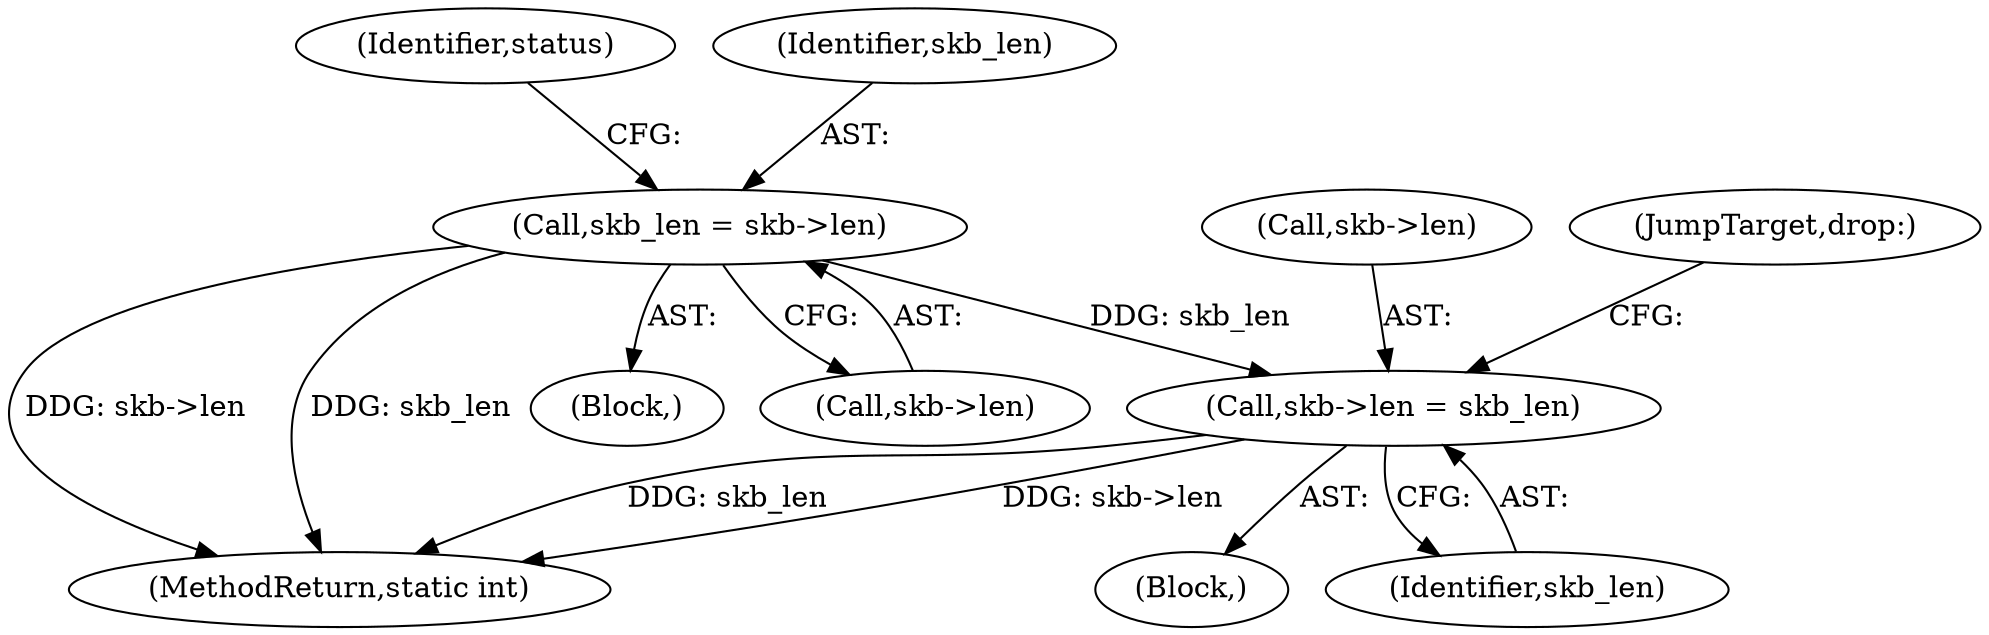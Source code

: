 digraph "0_linux_13fcb7bd322164c67926ffe272846d4860196dc6_0@pointer" {
"1000810" [label="(Call,skb->len = skb_len)"];
"1000118" [label="(Call,skb_len = skb->len)"];
"1000814" [label="(Identifier,skb_len)"];
"1000120" [label="(Call,skb->len)"];
"1000811" [label="(Call,skb->len)"];
"1000127" [label="(Identifier,status)"];
"1000119" [label="(Identifier,skb_len)"];
"1000810" [label="(Call,skb->len = skb_len)"];
"1000118" [label="(Call,skb_len = skb->len)"];
"1000840" [label="(MethodReturn,static int)"];
"1000106" [label="(Block,)"];
"1000815" [label="(JumpTarget,drop:)"];
"1000804" [label="(Block,)"];
"1000810" -> "1000804"  [label="AST: "];
"1000810" -> "1000814"  [label="CFG: "];
"1000811" -> "1000810"  [label="AST: "];
"1000814" -> "1000810"  [label="AST: "];
"1000815" -> "1000810"  [label="CFG: "];
"1000810" -> "1000840"  [label="DDG: skb_len"];
"1000810" -> "1000840"  [label="DDG: skb->len"];
"1000118" -> "1000810"  [label="DDG: skb_len"];
"1000118" -> "1000106"  [label="AST: "];
"1000118" -> "1000120"  [label="CFG: "];
"1000119" -> "1000118"  [label="AST: "];
"1000120" -> "1000118"  [label="AST: "];
"1000127" -> "1000118"  [label="CFG: "];
"1000118" -> "1000840"  [label="DDG: skb->len"];
"1000118" -> "1000840"  [label="DDG: skb_len"];
}
